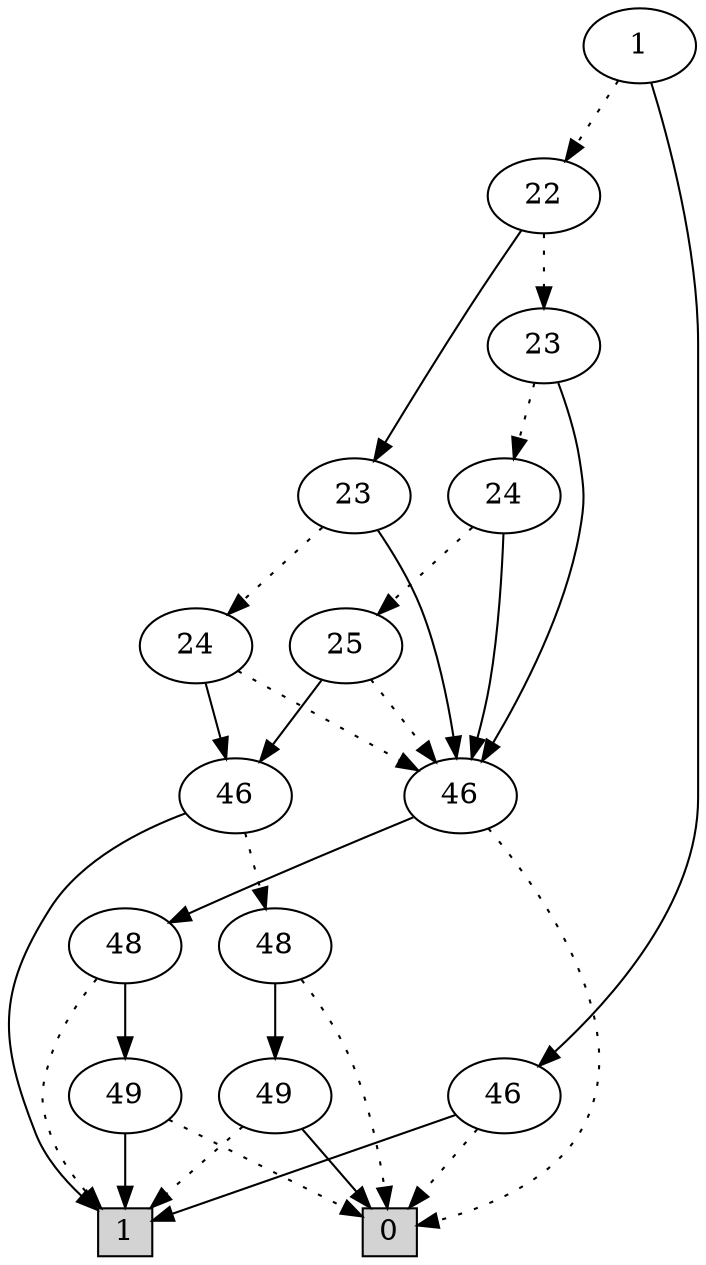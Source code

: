 digraph G {
0 [shape=box, label="0", style=filled, shape=box, height=0.3, width=0.3];
1 [shape=box, label="1", style=filled, shape=box, height=0.3, width=0.3];
175574 [label="1"];
175574 -> 175573 [style=dotted];
175574 -> 94 [style=filled];
175573 [label="22"];
175573 -> 175570 [style=dotted];
175573 -> 175572 [style=filled];
175570 [label="23"];
175570 -> 175569 [style=dotted];
175570 -> 175555 [style=filled];
175569 [label="24"];
175569 -> 175568 [style=dotted];
175569 -> 175555 [style=filled];
175568 [label="25"];
175568 -> 175555 [style=dotted];
175568 -> 175567 [style=filled];
175555 [label="46"];
175555 -> 0 [style=dotted];
175555 -> 42458 [style=filled];
42458 [label="48"];
42458 -> 1 [style=dotted];
42458 -> 100 [style=filled];
100 [label="49"];
100 -> 0 [style=dotted];
100 -> 1 [style=filled];
175567 [label="46"];
175567 -> 42455 [style=dotted];
175567 -> 1 [style=filled];
42455 [label="48"];
42455 -> 0 [style=dotted];
42455 -> 101 [style=filled];
101 [label="49"];
101 -> 1 [style=dotted];
101 -> 0 [style=filled];
175572 [label="23"];
175572 -> 175571 [style=dotted];
175572 -> 175555 [style=filled];
175571 [label="24"];
175571 -> 175555 [style=dotted];
175571 -> 175567 [style=filled];
94 [label="46"];
94 -> 0 [style=dotted];
94 -> 1 [style=filled];
}
